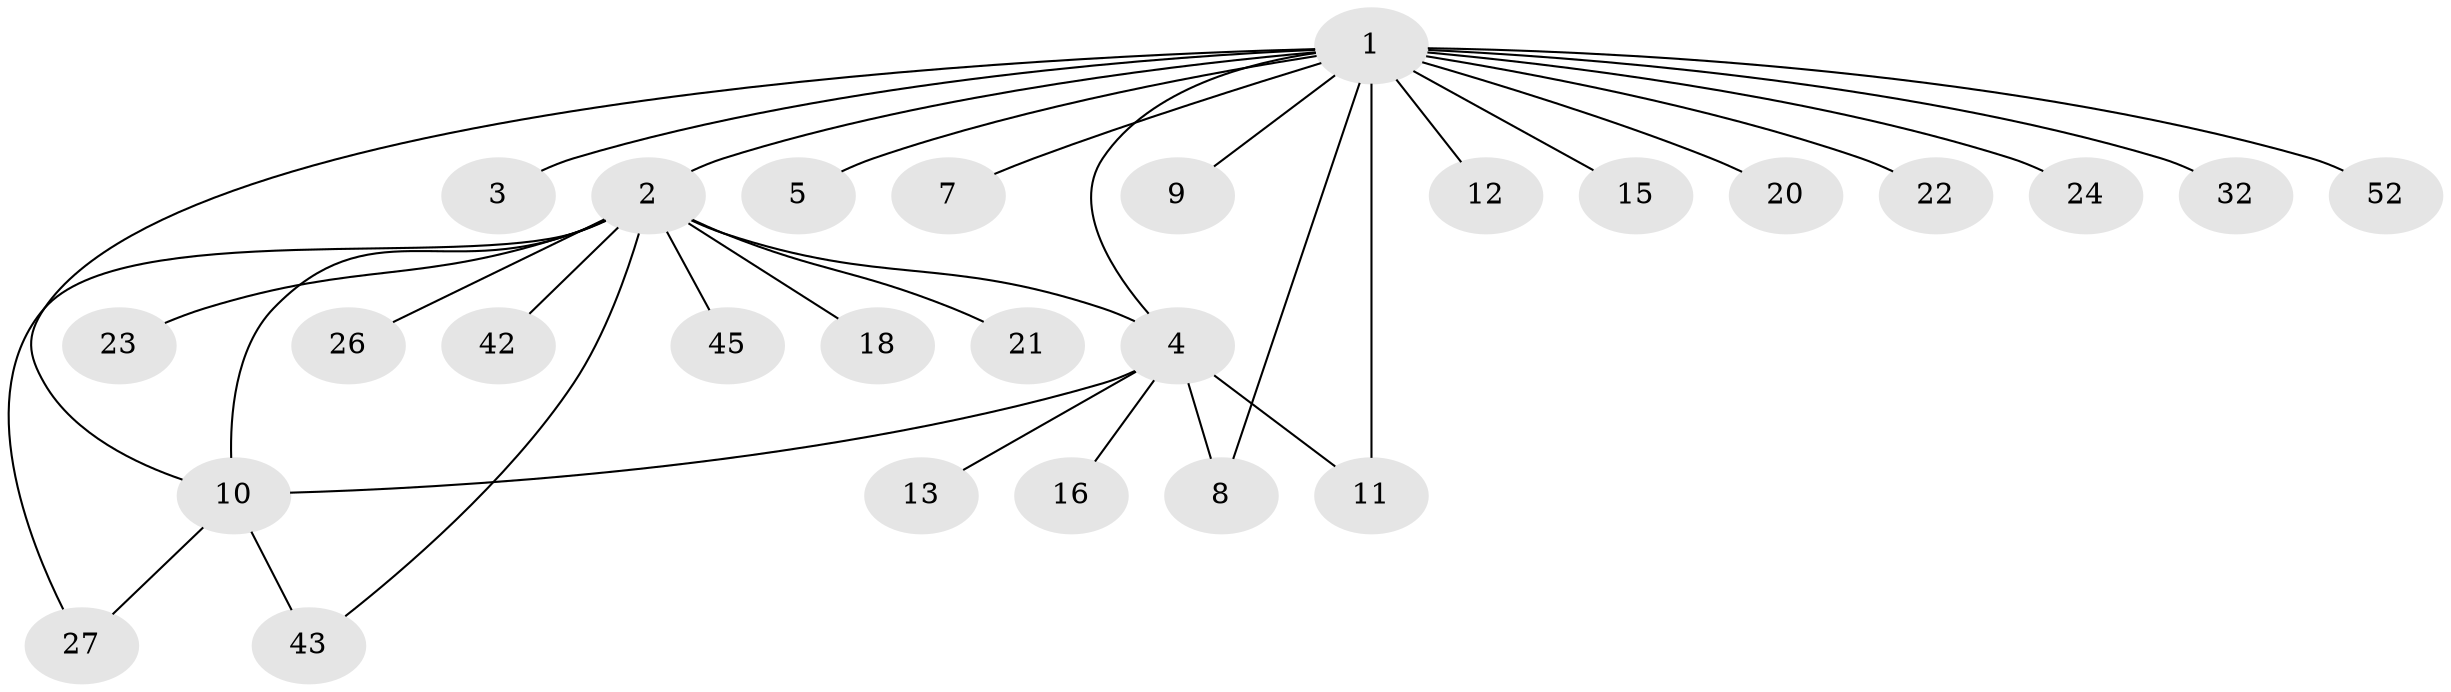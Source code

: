 // original degree distribution, {19: 0.01818181818181818, 12: 0.01818181818181818, 1: 0.5818181818181818, 6: 0.01818181818181818, 9: 0.01818181818181818, 4: 0.05454545454545454, 2: 0.2, 8: 0.01818181818181818, 3: 0.07272727272727272}
// Generated by graph-tools (version 1.1) at 2025/14/03/09/25 04:14:34]
// undirected, 27 vertices, 33 edges
graph export_dot {
graph [start="1"]
  node [color=gray90,style=filled];
  1;
  2;
  3;
  4 [super="+6+40"];
  5;
  7;
  8 [super="+25+46"];
  9 [super="+30"];
  10 [super="+31+50+17"];
  11 [super="+14+19"];
  12;
  13;
  15;
  16;
  18;
  20 [super="+28+44"];
  21;
  22 [super="+54"];
  23;
  24 [super="+35+29"];
  26 [super="+37"];
  27;
  32;
  42;
  43 [super="+48"];
  45;
  52;
  1 -- 2;
  1 -- 3;
  1 -- 4;
  1 -- 5;
  1 -- 7;
  1 -- 8;
  1 -- 9;
  1 -- 10;
  1 -- 11 [weight=3];
  1 -- 12;
  1 -- 15;
  1 -- 20;
  1 -- 22;
  1 -- 24;
  1 -- 32;
  1 -- 52;
  2 -- 10;
  2 -- 18;
  2 -- 21;
  2 -- 23;
  2 -- 26;
  2 -- 27;
  2 -- 42;
  2 -- 43;
  2 -- 45;
  2 -- 4 [weight=2];
  4 -- 10;
  4 -- 16;
  4 -- 8;
  4 -- 11;
  4 -- 13;
  10 -- 27;
  10 -- 43;
}
